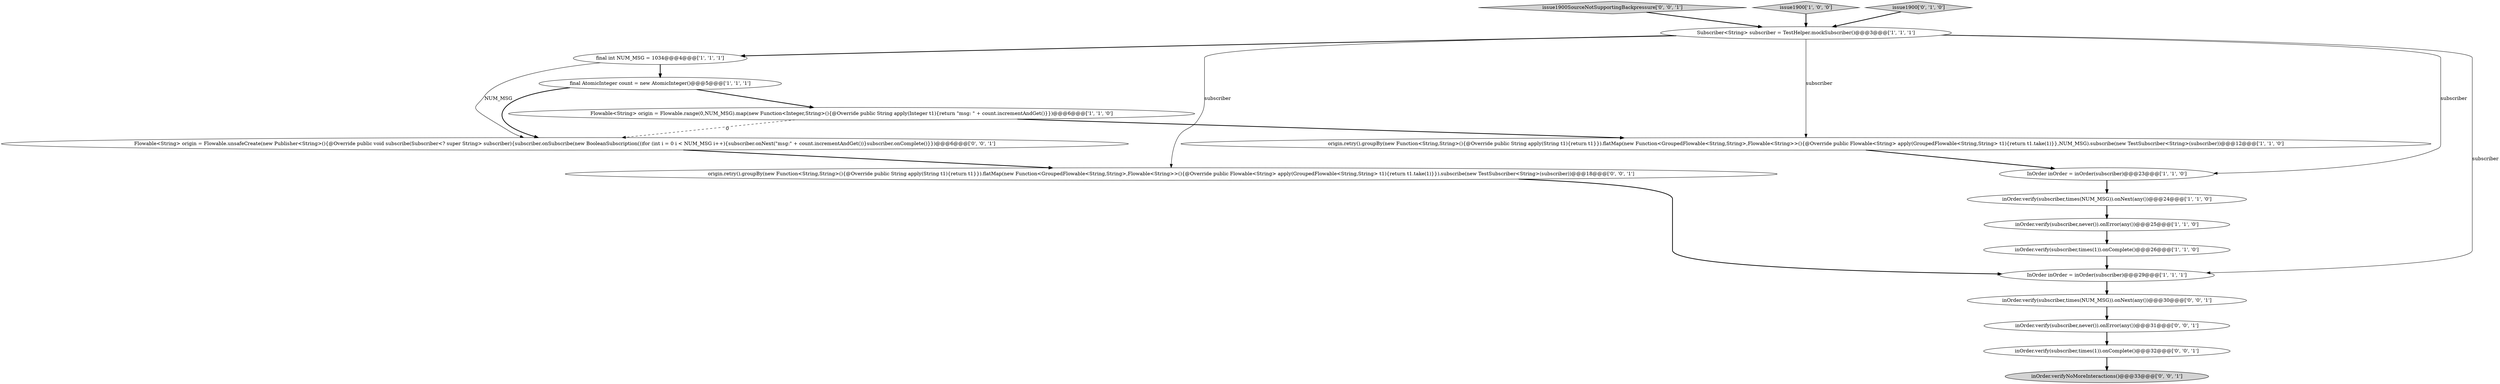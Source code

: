 digraph {
12 [style = filled, label = "inOrder.verify(subscriber,never()).onError(any())@@@31@@@['0', '0', '1']", fillcolor = white, shape = ellipse image = "AAA0AAABBB3BBB"];
18 [style = filled, label = "issue1900SourceNotSupportingBackpressure['0', '0', '1']", fillcolor = lightgray, shape = diamond image = "AAA0AAABBB3BBB"];
1 [style = filled, label = "origin.retry().groupBy(new Function<String,String>(){@Override public String apply(String t1){return t1}}).flatMap(new Function<GroupedFlowable<String,String>,Flowable<String>>(){@Override public Flowable<String> apply(GroupedFlowable<String,String> t1){return t1.take(1)}},NUM_MSG).subscribe(new TestSubscriber<String>(subscriber))@@@12@@@['1', '1', '0']", fillcolor = white, shape = ellipse image = "AAA0AAABBB1BBB"];
3 [style = filled, label = "inOrder.verify(subscriber,times(NUM_MSG)).onNext(any())@@@24@@@['1', '1', '0']", fillcolor = white, shape = ellipse image = "AAA0AAABBB1BBB"];
9 [style = filled, label = "InOrder inOrder = inOrder(subscriber)@@@29@@@['1', '1', '1']", fillcolor = white, shape = ellipse image = "AAA0AAABBB1BBB"];
13 [style = filled, label = "origin.retry().groupBy(new Function<String,String>(){@Override public String apply(String t1){return t1}}).flatMap(new Function<GroupedFlowable<String,String>,Flowable<String>>(){@Override public Flowable<String> apply(GroupedFlowable<String,String> t1){return t1.take(1)}}).subscribe(new TestSubscriber<String>(subscriber))@@@18@@@['0', '0', '1']", fillcolor = white, shape = ellipse image = "AAA0AAABBB3BBB"];
4 [style = filled, label = "issue1900['1', '0', '0']", fillcolor = lightgray, shape = diamond image = "AAA0AAABBB1BBB"];
0 [style = filled, label = "InOrder inOrder = inOrder(subscriber)@@@23@@@['1', '1', '0']", fillcolor = white, shape = ellipse image = "AAA0AAABBB1BBB"];
2 [style = filled, label = "Subscriber<String> subscriber = TestHelper.mockSubscriber()@@@3@@@['1', '1', '1']", fillcolor = white, shape = ellipse image = "AAA0AAABBB1BBB"];
8 [style = filled, label = "final AtomicInteger count = new AtomicInteger()@@@5@@@['1', '1', '1']", fillcolor = white, shape = ellipse image = "AAA0AAABBB1BBB"];
10 [style = filled, label = "inOrder.verify(subscriber,never()).onError(any())@@@25@@@['1', '1', '0']", fillcolor = white, shape = ellipse image = "AAA0AAABBB1BBB"];
14 [style = filled, label = "inOrder.verifyNoMoreInteractions()@@@33@@@['0', '0', '1']", fillcolor = lightgray, shape = ellipse image = "AAA0AAABBB3BBB"];
5 [style = filled, label = "inOrder.verify(subscriber,times(1)).onComplete()@@@26@@@['1', '1', '0']", fillcolor = white, shape = ellipse image = "AAA0AAABBB1BBB"];
11 [style = filled, label = "issue1900['0', '1', '0']", fillcolor = lightgray, shape = diamond image = "AAA0AAABBB2BBB"];
16 [style = filled, label = "Flowable<String> origin = Flowable.unsafeCreate(new Publisher<String>(){@Override public void subscribe(Subscriber<? super String> subscriber){subscriber.onSubscribe(new BooleanSubscription())for (int i = 0 i < NUM_MSG i++){subscriber.onNext(\"msg:\" + count.incrementAndGet())}subscriber.onComplete()}})@@@6@@@['0', '0', '1']", fillcolor = white, shape = ellipse image = "AAA0AAABBB3BBB"];
15 [style = filled, label = "inOrder.verify(subscriber,times(1)).onComplete()@@@32@@@['0', '0', '1']", fillcolor = white, shape = ellipse image = "AAA0AAABBB3BBB"];
17 [style = filled, label = "inOrder.verify(subscriber,times(NUM_MSG)).onNext(any())@@@30@@@['0', '0', '1']", fillcolor = white, shape = ellipse image = "AAA0AAABBB3BBB"];
6 [style = filled, label = "Flowable<String> origin = Flowable.range(0,NUM_MSG).map(new Function<Integer,String>(){@Override public String apply(Integer t1){return \"msg: \" + count.incrementAndGet()}})@@@6@@@['1', '1', '0']", fillcolor = white, shape = ellipse image = "AAA0AAABBB1BBB"];
7 [style = filled, label = "final int NUM_MSG = 1034@@@4@@@['1', '1', '1']", fillcolor = white, shape = ellipse image = "AAA0AAABBB1BBB"];
8->16 [style = bold, label=""];
3->10 [style = bold, label=""];
7->8 [style = bold, label=""];
18->2 [style = bold, label=""];
2->7 [style = bold, label=""];
12->15 [style = bold, label=""];
2->13 [style = solid, label="subscriber"];
17->12 [style = bold, label=""];
0->3 [style = bold, label=""];
8->6 [style = bold, label=""];
5->9 [style = bold, label=""];
16->13 [style = bold, label=""];
11->2 [style = bold, label=""];
4->2 [style = bold, label=""];
2->9 [style = solid, label="subscriber"];
15->14 [style = bold, label=""];
9->17 [style = bold, label=""];
7->16 [style = solid, label="NUM_MSG"];
2->0 [style = solid, label="subscriber"];
6->16 [style = dashed, label="0"];
2->1 [style = solid, label="subscriber"];
13->9 [style = bold, label=""];
6->1 [style = bold, label=""];
10->5 [style = bold, label=""];
1->0 [style = bold, label=""];
}
